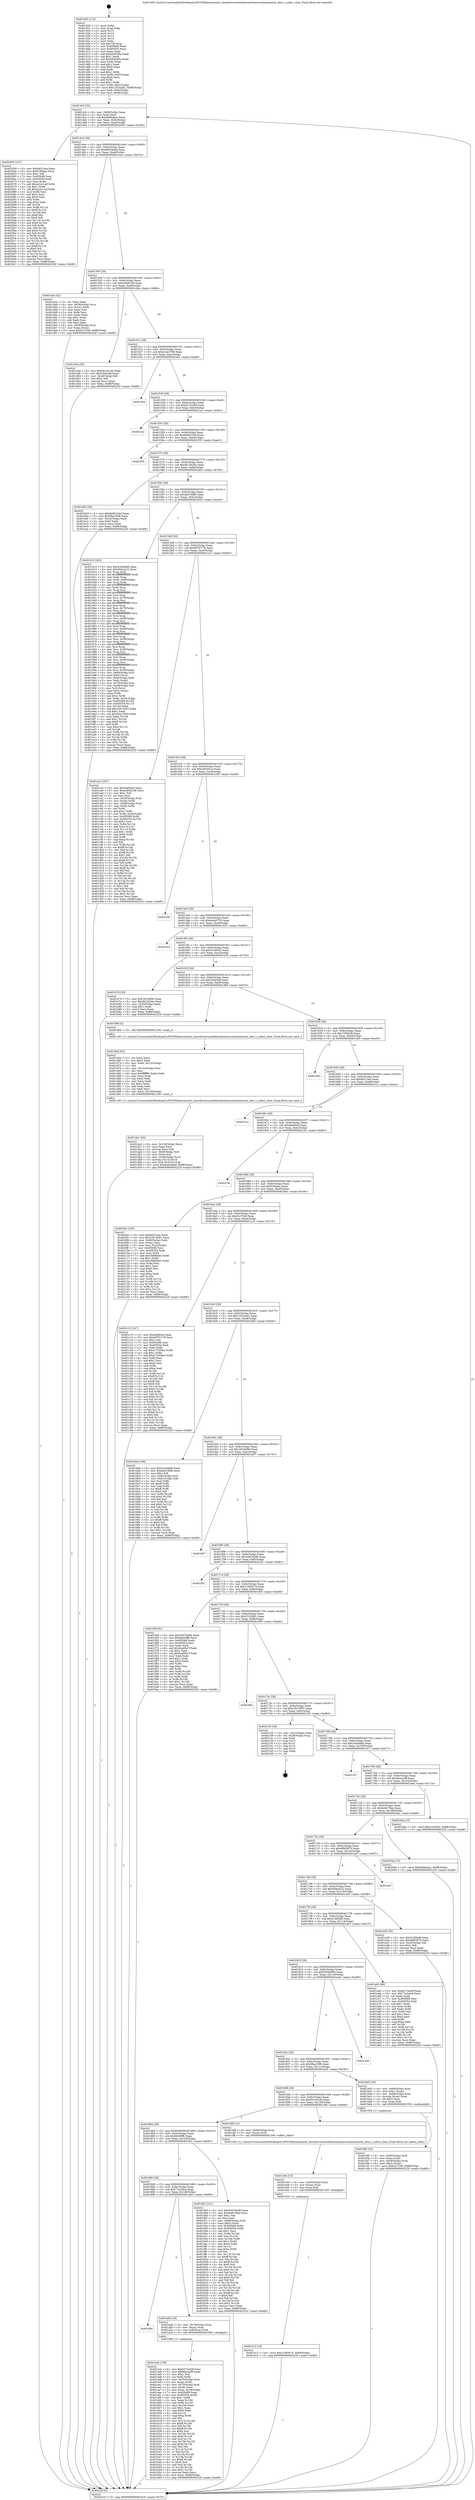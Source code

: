 digraph "0x401450" {
  label = "0x401450 (/mnt/c/Users/mathe/Desktop/tcc/POCII/binaries/extr_linuxdriversnetethernetstmicrostmmacnorm_desc.c_ndesc_clear_Final-ollvm.out::main(0))"
  labelloc = "t"
  node[shape=record]

  Entry [label="",width=0.3,height=0.3,shape=circle,fillcolor=black,style=filled]
  "0x4014c4" [label="{
     0x4014c4 [32]\l
     | [instrs]\l
     &nbsp;&nbsp;0x4014c4 \<+6\>: mov -0x88(%rbp),%eax\l
     &nbsp;&nbsp;0x4014ca \<+2\>: mov %eax,%ecx\l
     &nbsp;&nbsp;0x4014cc \<+6\>: sub $0x9a9bdaac,%ecx\l
     &nbsp;&nbsp;0x4014d2 \<+6\>: mov %eax,-0x9c(%rbp)\l
     &nbsp;&nbsp;0x4014d8 \<+6\>: mov %ecx,-0xa0(%rbp)\l
     &nbsp;&nbsp;0x4014de \<+6\>: je 0000000000402059 \<main+0xc09\>\l
  }"]
  "0x402059" [label="{
     0x402059 [147]\l
     | [instrs]\l
     &nbsp;&nbsp;0x402059 \<+5\>: mov $0x8d313ea,%eax\l
     &nbsp;&nbsp;0x40205e \<+5\>: mov $0xf199aba,%ecx\l
     &nbsp;&nbsp;0x402063 \<+2\>: mov $0x1,%dl\l
     &nbsp;&nbsp;0x402065 \<+7\>: mov 0x405068,%esi\l
     &nbsp;&nbsp;0x40206c \<+7\>: mov 0x405054,%edi\l
     &nbsp;&nbsp;0x402073 \<+3\>: mov %esi,%r8d\l
     &nbsp;&nbsp;0x402076 \<+7\>: add $0xa22c1cef,%r8d\l
     &nbsp;&nbsp;0x40207d \<+4\>: sub $0x1,%r8d\l
     &nbsp;&nbsp;0x402081 \<+7\>: sub $0xa22c1cef,%r8d\l
     &nbsp;&nbsp;0x402088 \<+4\>: imul %r8d,%esi\l
     &nbsp;&nbsp;0x40208c \<+3\>: and $0x1,%esi\l
     &nbsp;&nbsp;0x40208f \<+3\>: cmp $0x0,%esi\l
     &nbsp;&nbsp;0x402092 \<+4\>: sete %r9b\l
     &nbsp;&nbsp;0x402096 \<+3\>: cmp $0xa,%edi\l
     &nbsp;&nbsp;0x402099 \<+4\>: setl %r10b\l
     &nbsp;&nbsp;0x40209d \<+3\>: mov %r9b,%r11b\l
     &nbsp;&nbsp;0x4020a0 \<+4\>: xor $0xff,%r11b\l
     &nbsp;&nbsp;0x4020a4 \<+3\>: mov %r10b,%bl\l
     &nbsp;&nbsp;0x4020a7 \<+3\>: xor $0xff,%bl\l
     &nbsp;&nbsp;0x4020aa \<+3\>: xor $0x0,%dl\l
     &nbsp;&nbsp;0x4020ad \<+3\>: mov %r11b,%r14b\l
     &nbsp;&nbsp;0x4020b0 \<+4\>: and $0x0,%r14b\l
     &nbsp;&nbsp;0x4020b4 \<+3\>: and %dl,%r9b\l
     &nbsp;&nbsp;0x4020b7 \<+3\>: mov %bl,%r15b\l
     &nbsp;&nbsp;0x4020ba \<+4\>: and $0x0,%r15b\l
     &nbsp;&nbsp;0x4020be \<+3\>: and %dl,%r10b\l
     &nbsp;&nbsp;0x4020c1 \<+3\>: or %r9b,%r14b\l
     &nbsp;&nbsp;0x4020c4 \<+3\>: or %r10b,%r15b\l
     &nbsp;&nbsp;0x4020c7 \<+3\>: xor %r15b,%r14b\l
     &nbsp;&nbsp;0x4020ca \<+3\>: or %bl,%r11b\l
     &nbsp;&nbsp;0x4020cd \<+4\>: xor $0xff,%r11b\l
     &nbsp;&nbsp;0x4020d1 \<+3\>: or $0x0,%dl\l
     &nbsp;&nbsp;0x4020d4 \<+3\>: and %dl,%r11b\l
     &nbsp;&nbsp;0x4020d7 \<+3\>: or %r11b,%r14b\l
     &nbsp;&nbsp;0x4020da \<+4\>: test $0x1,%r14b\l
     &nbsp;&nbsp;0x4020de \<+3\>: cmovne %ecx,%eax\l
     &nbsp;&nbsp;0x4020e1 \<+6\>: mov %eax,-0x88(%rbp)\l
     &nbsp;&nbsp;0x4020e7 \<+5\>: jmp 000000000040222f \<main+0xddf\>\l
  }"]
  "0x4014e4" [label="{
     0x4014e4 [28]\l
     | [instrs]\l
     &nbsp;&nbsp;0x4014e4 \<+5\>: jmp 00000000004014e9 \<main+0x99\>\l
     &nbsp;&nbsp;0x4014e9 \<+6\>: mov -0x9c(%rbp),%eax\l
     &nbsp;&nbsp;0x4014ef \<+5\>: sub $0x9ed34abd,%eax\l
     &nbsp;&nbsp;0x4014f4 \<+6\>: mov %eax,-0xa4(%rbp)\l
     &nbsp;&nbsp;0x4014fa \<+6\>: je 0000000000401dce \<main+0x97e\>\l
  }"]
  Exit [label="",width=0.3,height=0.3,shape=circle,fillcolor=black,style=filled,peripheries=2]
  "0x401dce" [label="{
     0x401dce [42]\l
     | [instrs]\l
     &nbsp;&nbsp;0x401dce \<+2\>: xor %eax,%eax\l
     &nbsp;&nbsp;0x401dd0 \<+4\>: mov -0x58(%rbp),%rcx\l
     &nbsp;&nbsp;0x401dd4 \<+2\>: mov (%rcx),%edx\l
     &nbsp;&nbsp;0x401dd6 \<+2\>: mov %eax,%esi\l
     &nbsp;&nbsp;0x401dd8 \<+2\>: sub %edx,%esi\l
     &nbsp;&nbsp;0x401dda \<+2\>: mov %eax,%edx\l
     &nbsp;&nbsp;0x401ddc \<+3\>: sub $0x1,%edx\l
     &nbsp;&nbsp;0x401ddf \<+2\>: add %edx,%esi\l
     &nbsp;&nbsp;0x401de1 \<+2\>: sub %esi,%eax\l
     &nbsp;&nbsp;0x401de3 \<+4\>: mov -0x58(%rbp),%rcx\l
     &nbsp;&nbsp;0x401de7 \<+2\>: mov %eax,(%rcx)\l
     &nbsp;&nbsp;0x401de9 \<+10\>: movl $0xf1e7549,-0x88(%rbp)\l
     &nbsp;&nbsp;0x401df3 \<+5\>: jmp 000000000040222f \<main+0xddf\>\l
  }"]
  "0x401500" [label="{
     0x401500 [28]\l
     | [instrs]\l
     &nbsp;&nbsp;0x401500 \<+5\>: jmp 0000000000401505 \<main+0xb5\>\l
     &nbsp;&nbsp;0x401505 \<+6\>: mov -0x9c(%rbp),%eax\l
     &nbsp;&nbsp;0x40150b \<+5\>: sub $0xa3b00238,%eax\l
     &nbsp;&nbsp;0x401510 \<+6\>: mov %eax,-0xa8(%rbp)\l
     &nbsp;&nbsp;0x401516 \<+6\>: je 0000000000401d4a \<main+0x8fa\>\l
  }"]
  "0x401e13" [label="{
     0x401e13 [15]\l
     | [instrs]\l
     &nbsp;&nbsp;0x401e13 \<+10\>: movl $0x21083e74,-0x88(%rbp)\l
     &nbsp;&nbsp;0x401e1d \<+5\>: jmp 000000000040222f \<main+0xddf\>\l
  }"]
  "0x401d4a" [label="{
     0x401d4a [30]\l
     | [instrs]\l
     &nbsp;&nbsp;0x401d4a \<+5\>: mov $0x5b1c01a0,%eax\l
     &nbsp;&nbsp;0x401d4f \<+5\>: mov $0x52bb3a8,%ecx\l
     &nbsp;&nbsp;0x401d54 \<+3\>: mov -0x2d(%rbp),%dl\l
     &nbsp;&nbsp;0x401d57 \<+3\>: test $0x1,%dl\l
     &nbsp;&nbsp;0x401d5a \<+3\>: cmovne %ecx,%eax\l
     &nbsp;&nbsp;0x401d5d \<+6\>: mov %eax,-0x88(%rbp)\l
     &nbsp;&nbsp;0x401d63 \<+5\>: jmp 000000000040222f \<main+0xddf\>\l
  }"]
  "0x40151c" [label="{
     0x40151c [28]\l
     | [instrs]\l
     &nbsp;&nbsp;0x40151c \<+5\>: jmp 0000000000401521 \<main+0xd1\>\l
     &nbsp;&nbsp;0x401521 \<+6\>: mov -0x9c(%rbp),%eax\l
     &nbsp;&nbsp;0x401527 \<+5\>: sub $0xb1dc3769,%eax\l
     &nbsp;&nbsp;0x40152c \<+6\>: mov %eax,-0xac(%rbp)\l
     &nbsp;&nbsp;0x401532 \<+6\>: je 0000000000401f44 \<main+0xaf4\>\l
  }"]
  "0x401e04" [label="{
     0x401e04 [15]\l
     | [instrs]\l
     &nbsp;&nbsp;0x401e04 \<+4\>: mov -0x60(%rbp),%rax\l
     &nbsp;&nbsp;0x401e08 \<+3\>: mov (%rax),%rax\l
     &nbsp;&nbsp;0x401e0b \<+3\>: mov %rax,%rdi\l
     &nbsp;&nbsp;0x401e0e \<+5\>: call 0000000000401030 \<free@plt\>\l
     | [calls]\l
     &nbsp;&nbsp;0x401030 \{1\} (unknown)\l
  }"]
  "0x401f44" [label="{
     0x401f44\l
  }", style=dashed]
  "0x401538" [label="{
     0x401538 [28]\l
     | [instrs]\l
     &nbsp;&nbsp;0x401538 \<+5\>: jmp 000000000040153d \<main+0xed\>\l
     &nbsp;&nbsp;0x40153d \<+6\>: mov -0x9c(%rbp),%eax\l
     &nbsp;&nbsp;0x401543 \<+5\>: sub $0xb272a50f,%eax\l
     &nbsp;&nbsp;0x401548 \<+6\>: mov %eax,-0xb0(%rbp)\l
     &nbsp;&nbsp;0x40154e \<+6\>: je 00000000004021ac \<main+0xd5c\>\l
  }"]
  "0x401da1" [label="{
     0x401da1 [45]\l
     | [instrs]\l
     &nbsp;&nbsp;0x401da1 \<+6\>: mov -0x130(%rbp),%ecx\l
     &nbsp;&nbsp;0x401da7 \<+3\>: imul %eax,%ecx\l
     &nbsp;&nbsp;0x401daa \<+3\>: movslq %ecx,%r8\l
     &nbsp;&nbsp;0x401dad \<+4\>: mov -0x60(%rbp),%r9\l
     &nbsp;&nbsp;0x401db1 \<+3\>: mov (%r9),%r9\l
     &nbsp;&nbsp;0x401db4 \<+4\>: mov -0x58(%rbp),%r10\l
     &nbsp;&nbsp;0x401db8 \<+3\>: movslq (%r10),%r10\l
     &nbsp;&nbsp;0x401dbb \<+4\>: mov %r8,(%r9,%r10,8)\l
     &nbsp;&nbsp;0x401dbf \<+10\>: movl $0x9ed34abd,-0x88(%rbp)\l
     &nbsp;&nbsp;0x401dc9 \<+5\>: jmp 000000000040222f \<main+0xddf\>\l
  }"]
  "0x4021ac" [label="{
     0x4021ac\l
  }", style=dashed]
  "0x401554" [label="{
     0x401554 [28]\l
     | [instrs]\l
     &nbsp;&nbsp;0x401554 \<+5\>: jmp 0000000000401559 \<main+0x109\>\l
     &nbsp;&nbsp;0x401559 \<+6\>: mov -0x9c(%rbp),%eax\l
     &nbsp;&nbsp;0x40155f \<+5\>: sub $0xbb8b234d,%eax\l
     &nbsp;&nbsp;0x401564 \<+6\>: mov %eax,-0xb4(%rbp)\l
     &nbsp;&nbsp;0x40156a \<+6\>: je 0000000000401f35 \<main+0xae5\>\l
  }"]
  "0x401d6d" [label="{
     0x401d6d [52]\l
     | [instrs]\l
     &nbsp;&nbsp;0x401d6d \<+2\>: xor %ecx,%ecx\l
     &nbsp;&nbsp;0x401d6f \<+5\>: mov $0x2,%edx\l
     &nbsp;&nbsp;0x401d74 \<+6\>: mov %edx,-0x12c(%rbp)\l
     &nbsp;&nbsp;0x401d7a \<+1\>: cltd\l
     &nbsp;&nbsp;0x401d7b \<+6\>: mov -0x12c(%rbp),%esi\l
     &nbsp;&nbsp;0x401d81 \<+2\>: idiv %esi\l
     &nbsp;&nbsp;0x401d83 \<+6\>: imul $0xfffffffe,%edx,%edx\l
     &nbsp;&nbsp;0x401d89 \<+2\>: mov %ecx,%edi\l
     &nbsp;&nbsp;0x401d8b \<+2\>: sub %edx,%edi\l
     &nbsp;&nbsp;0x401d8d \<+2\>: mov %ecx,%edx\l
     &nbsp;&nbsp;0x401d8f \<+3\>: sub $0x1,%edx\l
     &nbsp;&nbsp;0x401d92 \<+2\>: add %edx,%edi\l
     &nbsp;&nbsp;0x401d94 \<+2\>: sub %edi,%ecx\l
     &nbsp;&nbsp;0x401d96 \<+6\>: mov %ecx,-0x130(%rbp)\l
     &nbsp;&nbsp;0x401d9c \<+5\>: call 0000000000401160 \<next_i\>\l
     | [calls]\l
     &nbsp;&nbsp;0x401160 \{1\} (/mnt/c/Users/mathe/Desktop/tcc/POCII/binaries/extr_linuxdriversnetethernetstmicrostmmacnorm_desc.c_ndesc_clear_Final-ollvm.out::next_i)\l
  }"]
  "0x401f35" [label="{
     0x401f35\l
  }", style=dashed]
  "0x401570" [label="{
     0x401570 [28]\l
     | [instrs]\l
     &nbsp;&nbsp;0x401570 \<+5\>: jmp 0000000000401575 \<main+0x125\>\l
     &nbsp;&nbsp;0x401575 \<+6\>: mov -0x9c(%rbp),%eax\l
     &nbsp;&nbsp;0x40157b \<+5\>: sub $0xdb15b26c,%eax\l
     &nbsp;&nbsp;0x401580 \<+6\>: mov %eax,-0xb8(%rbp)\l
     &nbsp;&nbsp;0x401586 \<+6\>: je 0000000000401bb5 \<main+0x765\>\l
  }"]
  "0x401bf0" [label="{
     0x401bf0 [32]\l
     | [instrs]\l
     &nbsp;&nbsp;0x401bf0 \<+4\>: mov -0x60(%rbp),%rdi\l
     &nbsp;&nbsp;0x401bf4 \<+3\>: mov %rax,(%rdi)\l
     &nbsp;&nbsp;0x401bf7 \<+4\>: mov -0x58(%rbp),%rax\l
     &nbsp;&nbsp;0x401bfb \<+6\>: movl $0x0,(%rax)\l
     &nbsp;&nbsp;0x401c01 \<+10\>: movl $0xf1e7549,-0x88(%rbp)\l
     &nbsp;&nbsp;0x401c0b \<+5\>: jmp 000000000040222f \<main+0xddf\>\l
  }"]
  "0x401bb5" [label="{
     0x401bb5 [30]\l
     | [instrs]\l
     &nbsp;&nbsp;0x401bb5 \<+5\>: mov $0xbb8b234d,%eax\l
     &nbsp;&nbsp;0x401bba \<+5\>: mov $0x58ac35f6,%ecx\l
     &nbsp;&nbsp;0x401bbf \<+3\>: mov -0x34(%rbp),%edx\l
     &nbsp;&nbsp;0x401bc2 \<+3\>: cmp $0x0,%edx\l
     &nbsp;&nbsp;0x401bc5 \<+3\>: cmove %ecx,%eax\l
     &nbsp;&nbsp;0x401bc8 \<+6\>: mov %eax,-0x88(%rbp)\l
     &nbsp;&nbsp;0x401bce \<+5\>: jmp 000000000040222f \<main+0xddf\>\l
  }"]
  "0x40158c" [label="{
     0x40158c [28]\l
     | [instrs]\l
     &nbsp;&nbsp;0x40158c \<+5\>: jmp 0000000000401591 \<main+0x141\>\l
     &nbsp;&nbsp;0x401591 \<+6\>: mov -0x9c(%rbp),%eax\l
     &nbsp;&nbsp;0x401597 \<+5\>: sub $0xde019fd6,%eax\l
     &nbsp;&nbsp;0x40159c \<+6\>: mov %eax,-0xbc(%rbp)\l
     &nbsp;&nbsp;0x4015a2 \<+6\>: je 0000000000401910 \<main+0x4c0\>\l
  }"]
  "0x401acb" [label="{
     0x401acb [159]\l
     | [instrs]\l
     &nbsp;&nbsp;0x401acb \<+5\>: mov $0xb272a50f,%ecx\l
     &nbsp;&nbsp;0x401ad0 \<+5\>: mov $0x4baca3ff,%edx\l
     &nbsp;&nbsp;0x401ad5 \<+3\>: mov $0x1,%sil\l
     &nbsp;&nbsp;0x401ad8 \<+3\>: xor %r8d,%r8d\l
     &nbsp;&nbsp;0x401adb \<+4\>: mov -0x70(%rbp),%rdi\l
     &nbsp;&nbsp;0x401adf \<+2\>: mov %eax,(%rdi)\l
     &nbsp;&nbsp;0x401ae1 \<+4\>: mov -0x70(%rbp),%rdi\l
     &nbsp;&nbsp;0x401ae5 \<+2\>: mov (%rdi),%eax\l
     &nbsp;&nbsp;0x401ae7 \<+3\>: mov %eax,-0x34(%rbp)\l
     &nbsp;&nbsp;0x401aea \<+7\>: mov 0x405068,%eax\l
     &nbsp;&nbsp;0x401af1 \<+8\>: mov 0x405054,%r9d\l
     &nbsp;&nbsp;0x401af9 \<+4\>: sub $0x1,%r8d\l
     &nbsp;&nbsp;0x401afd \<+3\>: mov %eax,%r10d\l
     &nbsp;&nbsp;0x401b00 \<+3\>: add %r8d,%r10d\l
     &nbsp;&nbsp;0x401b03 \<+4\>: imul %r10d,%eax\l
     &nbsp;&nbsp;0x401b07 \<+3\>: and $0x1,%eax\l
     &nbsp;&nbsp;0x401b0a \<+3\>: cmp $0x0,%eax\l
     &nbsp;&nbsp;0x401b0d \<+4\>: sete %r11b\l
     &nbsp;&nbsp;0x401b11 \<+4\>: cmp $0xa,%r9d\l
     &nbsp;&nbsp;0x401b15 \<+3\>: setl %bl\l
     &nbsp;&nbsp;0x401b18 \<+3\>: mov %r11b,%r14b\l
     &nbsp;&nbsp;0x401b1b \<+4\>: xor $0xff,%r14b\l
     &nbsp;&nbsp;0x401b1f \<+3\>: mov %bl,%r15b\l
     &nbsp;&nbsp;0x401b22 \<+4\>: xor $0xff,%r15b\l
     &nbsp;&nbsp;0x401b26 \<+4\>: xor $0x0,%sil\l
     &nbsp;&nbsp;0x401b2a \<+3\>: mov %r14b,%r12b\l
     &nbsp;&nbsp;0x401b2d \<+4\>: and $0x0,%r12b\l
     &nbsp;&nbsp;0x401b31 \<+3\>: and %sil,%r11b\l
     &nbsp;&nbsp;0x401b34 \<+3\>: mov %r15b,%r13b\l
     &nbsp;&nbsp;0x401b37 \<+4\>: and $0x0,%r13b\l
     &nbsp;&nbsp;0x401b3b \<+3\>: and %sil,%bl\l
     &nbsp;&nbsp;0x401b3e \<+3\>: or %r11b,%r12b\l
     &nbsp;&nbsp;0x401b41 \<+3\>: or %bl,%r13b\l
     &nbsp;&nbsp;0x401b44 \<+3\>: xor %r13b,%r12b\l
     &nbsp;&nbsp;0x401b47 \<+3\>: or %r15b,%r14b\l
     &nbsp;&nbsp;0x401b4a \<+4\>: xor $0xff,%r14b\l
     &nbsp;&nbsp;0x401b4e \<+4\>: or $0x0,%sil\l
     &nbsp;&nbsp;0x401b52 \<+3\>: and %sil,%r14b\l
     &nbsp;&nbsp;0x401b55 \<+3\>: or %r14b,%r12b\l
     &nbsp;&nbsp;0x401b58 \<+4\>: test $0x1,%r12b\l
     &nbsp;&nbsp;0x401b5c \<+3\>: cmovne %edx,%ecx\l
     &nbsp;&nbsp;0x401b5f \<+6\>: mov %ecx,-0x88(%rbp)\l
     &nbsp;&nbsp;0x401b65 \<+5\>: jmp 000000000040222f \<main+0xddf\>\l
  }"]
  "0x401910" [label="{
     0x401910 [281]\l
     | [instrs]\l
     &nbsp;&nbsp;0x401910 \<+5\>: mov $0x2ce5e8a8,%eax\l
     &nbsp;&nbsp;0x401915 \<+5\>: mov $0x50dc4c22,%ecx\l
     &nbsp;&nbsp;0x40191a \<+3\>: mov %rsp,%rdx\l
     &nbsp;&nbsp;0x40191d \<+4\>: add $0xfffffffffffffff0,%rdx\l
     &nbsp;&nbsp;0x401921 \<+3\>: mov %rdx,%rsp\l
     &nbsp;&nbsp;0x401924 \<+4\>: mov %rdx,-0x80(%rbp)\l
     &nbsp;&nbsp;0x401928 \<+3\>: mov %rsp,%rdx\l
     &nbsp;&nbsp;0x40192b \<+4\>: add $0xfffffffffffffff0,%rdx\l
     &nbsp;&nbsp;0x40192f \<+3\>: mov %rdx,%rsp\l
     &nbsp;&nbsp;0x401932 \<+3\>: mov %rsp,%rsi\l
     &nbsp;&nbsp;0x401935 \<+4\>: add $0xfffffffffffffff0,%rsi\l
     &nbsp;&nbsp;0x401939 \<+3\>: mov %rsi,%rsp\l
     &nbsp;&nbsp;0x40193c \<+4\>: mov %rsi,-0x78(%rbp)\l
     &nbsp;&nbsp;0x401940 \<+3\>: mov %rsp,%rsi\l
     &nbsp;&nbsp;0x401943 \<+4\>: add $0xfffffffffffffff0,%rsi\l
     &nbsp;&nbsp;0x401947 \<+3\>: mov %rsi,%rsp\l
     &nbsp;&nbsp;0x40194a \<+4\>: mov %rsi,-0x70(%rbp)\l
     &nbsp;&nbsp;0x40194e \<+3\>: mov %rsp,%rsi\l
     &nbsp;&nbsp;0x401951 \<+4\>: add $0xfffffffffffffff0,%rsi\l
     &nbsp;&nbsp;0x401955 \<+3\>: mov %rsi,%rsp\l
     &nbsp;&nbsp;0x401958 \<+4\>: mov %rsi,-0x68(%rbp)\l
     &nbsp;&nbsp;0x40195c \<+3\>: mov %rsp,%rsi\l
     &nbsp;&nbsp;0x40195f \<+4\>: add $0xfffffffffffffff0,%rsi\l
     &nbsp;&nbsp;0x401963 \<+3\>: mov %rsi,%rsp\l
     &nbsp;&nbsp;0x401966 \<+4\>: mov %rsi,-0x60(%rbp)\l
     &nbsp;&nbsp;0x40196a \<+3\>: mov %rsp,%rsi\l
     &nbsp;&nbsp;0x40196d \<+4\>: add $0xfffffffffffffff0,%rsi\l
     &nbsp;&nbsp;0x401971 \<+3\>: mov %rsi,%rsp\l
     &nbsp;&nbsp;0x401974 \<+4\>: mov %rsi,-0x58(%rbp)\l
     &nbsp;&nbsp;0x401978 \<+3\>: mov %rsp,%rsi\l
     &nbsp;&nbsp;0x40197b \<+4\>: add $0xfffffffffffffff0,%rsi\l
     &nbsp;&nbsp;0x40197f \<+3\>: mov %rsi,%rsp\l
     &nbsp;&nbsp;0x401982 \<+4\>: mov %rsi,-0x50(%rbp)\l
     &nbsp;&nbsp;0x401986 \<+3\>: mov %rsp,%rsi\l
     &nbsp;&nbsp;0x401989 \<+4\>: add $0xfffffffffffffff0,%rsi\l
     &nbsp;&nbsp;0x40198d \<+3\>: mov %rsi,%rsp\l
     &nbsp;&nbsp;0x401990 \<+4\>: mov %rsi,-0x48(%rbp)\l
     &nbsp;&nbsp;0x401994 \<+3\>: mov %rsp,%rsi\l
     &nbsp;&nbsp;0x401997 \<+4\>: add $0xfffffffffffffff0,%rsi\l
     &nbsp;&nbsp;0x40199b \<+3\>: mov %rsi,%rsp\l
     &nbsp;&nbsp;0x40199e \<+4\>: mov %rsi,-0x40(%rbp)\l
     &nbsp;&nbsp;0x4019a2 \<+4\>: mov -0x80(%rbp),%rsi\l
     &nbsp;&nbsp;0x4019a6 \<+6\>: movl $0x0,(%rsi)\l
     &nbsp;&nbsp;0x4019ac \<+6\>: mov -0x8c(%rbp),%edi\l
     &nbsp;&nbsp;0x4019b2 \<+2\>: mov %edi,(%rdx)\l
     &nbsp;&nbsp;0x4019b4 \<+4\>: mov -0x78(%rbp),%rsi\l
     &nbsp;&nbsp;0x4019b8 \<+7\>: mov -0x98(%rbp),%r8\l
     &nbsp;&nbsp;0x4019bf \<+3\>: mov %r8,(%rsi)\l
     &nbsp;&nbsp;0x4019c2 \<+3\>: cmpl $0x2,(%rdx)\l
     &nbsp;&nbsp;0x4019c5 \<+4\>: setne %r9b\l
     &nbsp;&nbsp;0x4019c9 \<+4\>: and $0x1,%r9b\l
     &nbsp;&nbsp;0x4019cd \<+4\>: mov %r9b,-0x35(%rbp)\l
     &nbsp;&nbsp;0x4019d1 \<+8\>: mov 0x405068,%r10d\l
     &nbsp;&nbsp;0x4019d9 \<+8\>: mov 0x405054,%r11d\l
     &nbsp;&nbsp;0x4019e1 \<+3\>: mov %r10d,%ebx\l
     &nbsp;&nbsp;0x4019e4 \<+6\>: add $0x20a15493,%ebx\l
     &nbsp;&nbsp;0x4019ea \<+3\>: sub $0x1,%ebx\l
     &nbsp;&nbsp;0x4019ed \<+6\>: sub $0x20a15493,%ebx\l
     &nbsp;&nbsp;0x4019f3 \<+4\>: imul %ebx,%r10d\l
     &nbsp;&nbsp;0x4019f7 \<+4\>: and $0x1,%r10d\l
     &nbsp;&nbsp;0x4019fb \<+4\>: cmp $0x0,%r10d\l
     &nbsp;&nbsp;0x4019ff \<+4\>: sete %r9b\l
     &nbsp;&nbsp;0x401a03 \<+4\>: cmp $0xa,%r11d\l
     &nbsp;&nbsp;0x401a07 \<+4\>: setl %r14b\l
     &nbsp;&nbsp;0x401a0b \<+3\>: mov %r9b,%r15b\l
     &nbsp;&nbsp;0x401a0e \<+3\>: and %r14b,%r15b\l
     &nbsp;&nbsp;0x401a11 \<+3\>: xor %r14b,%r9b\l
     &nbsp;&nbsp;0x401a14 \<+3\>: or %r9b,%r15b\l
     &nbsp;&nbsp;0x401a17 \<+4\>: test $0x1,%r15b\l
     &nbsp;&nbsp;0x401a1b \<+3\>: cmovne %ecx,%eax\l
     &nbsp;&nbsp;0x401a1e \<+6\>: mov %eax,-0x88(%rbp)\l
     &nbsp;&nbsp;0x401a24 \<+5\>: jmp 000000000040222f \<main+0xddf\>\l
  }"]
  "0x4015a8" [label="{
     0x4015a8 [28]\l
     | [instrs]\l
     &nbsp;&nbsp;0x4015a8 \<+5\>: jmp 00000000004015ad \<main+0x15d\>\l
     &nbsp;&nbsp;0x4015ad \<+6\>: mov -0x9c(%rbp),%eax\l
     &nbsp;&nbsp;0x4015b3 \<+5\>: sub $0xdf797c78,%eax\l
     &nbsp;&nbsp;0x4015b8 \<+6\>: mov %eax,-0xc0(%rbp)\l
     &nbsp;&nbsp;0x4015be \<+6\>: je 0000000000401ca3 \<main+0x853\>\l
  }"]
  "0x40189c" [label="{
     0x40189c\l
  }", style=dashed]
  "0x401ca3" [label="{
     0x401ca3 [167]\l
     | [instrs]\l
     &nbsp;&nbsp;0x401ca3 \<+5\>: mov $0xebe80cd,%eax\l
     &nbsp;&nbsp;0x401ca8 \<+5\>: mov $0xa3b00238,%ecx\l
     &nbsp;&nbsp;0x401cad \<+2\>: mov $0x1,%dl\l
     &nbsp;&nbsp;0x401caf \<+2\>: xor %esi,%esi\l
     &nbsp;&nbsp;0x401cb1 \<+4\>: mov -0x58(%rbp),%rdi\l
     &nbsp;&nbsp;0x401cb5 \<+3\>: mov (%rdi),%r8d\l
     &nbsp;&nbsp;0x401cb8 \<+4\>: mov -0x68(%rbp),%rdi\l
     &nbsp;&nbsp;0x401cbc \<+3\>: cmp (%rdi),%r8d\l
     &nbsp;&nbsp;0x401cbf \<+4\>: setl %r9b\l
     &nbsp;&nbsp;0x401cc3 \<+4\>: and $0x1,%r9b\l
     &nbsp;&nbsp;0x401cc7 \<+4\>: mov %r9b,-0x2d(%rbp)\l
     &nbsp;&nbsp;0x401ccb \<+8\>: mov 0x405068,%r8d\l
     &nbsp;&nbsp;0x401cd3 \<+8\>: mov 0x405054,%r10d\l
     &nbsp;&nbsp;0x401cdb \<+3\>: sub $0x1,%esi\l
     &nbsp;&nbsp;0x401cde \<+3\>: mov %r8d,%r11d\l
     &nbsp;&nbsp;0x401ce1 \<+3\>: add %esi,%r11d\l
     &nbsp;&nbsp;0x401ce4 \<+4\>: imul %r11d,%r8d\l
     &nbsp;&nbsp;0x401ce8 \<+4\>: and $0x1,%r8d\l
     &nbsp;&nbsp;0x401cec \<+4\>: cmp $0x0,%r8d\l
     &nbsp;&nbsp;0x401cf0 \<+4\>: sete %r9b\l
     &nbsp;&nbsp;0x401cf4 \<+4\>: cmp $0xa,%r10d\l
     &nbsp;&nbsp;0x401cf8 \<+3\>: setl %bl\l
     &nbsp;&nbsp;0x401cfb \<+3\>: mov %r9b,%r14b\l
     &nbsp;&nbsp;0x401cfe \<+4\>: xor $0xff,%r14b\l
     &nbsp;&nbsp;0x401d02 \<+3\>: mov %bl,%r15b\l
     &nbsp;&nbsp;0x401d05 \<+4\>: xor $0xff,%r15b\l
     &nbsp;&nbsp;0x401d09 \<+3\>: xor $0x1,%dl\l
     &nbsp;&nbsp;0x401d0c \<+3\>: mov %r14b,%r12b\l
     &nbsp;&nbsp;0x401d0f \<+4\>: and $0xff,%r12b\l
     &nbsp;&nbsp;0x401d13 \<+3\>: and %dl,%r9b\l
     &nbsp;&nbsp;0x401d16 \<+3\>: mov %r15b,%r13b\l
     &nbsp;&nbsp;0x401d19 \<+4\>: and $0xff,%r13b\l
     &nbsp;&nbsp;0x401d1d \<+2\>: and %dl,%bl\l
     &nbsp;&nbsp;0x401d1f \<+3\>: or %r9b,%r12b\l
     &nbsp;&nbsp;0x401d22 \<+3\>: or %bl,%r13b\l
     &nbsp;&nbsp;0x401d25 \<+3\>: xor %r13b,%r12b\l
     &nbsp;&nbsp;0x401d28 \<+3\>: or %r15b,%r14b\l
     &nbsp;&nbsp;0x401d2b \<+4\>: xor $0xff,%r14b\l
     &nbsp;&nbsp;0x401d2f \<+3\>: or $0x1,%dl\l
     &nbsp;&nbsp;0x401d32 \<+3\>: and %dl,%r14b\l
     &nbsp;&nbsp;0x401d35 \<+3\>: or %r14b,%r12b\l
     &nbsp;&nbsp;0x401d38 \<+4\>: test $0x1,%r12b\l
     &nbsp;&nbsp;0x401d3c \<+3\>: cmovne %ecx,%eax\l
     &nbsp;&nbsp;0x401d3f \<+6\>: mov %eax,-0x88(%rbp)\l
     &nbsp;&nbsp;0x401d45 \<+5\>: jmp 000000000040222f \<main+0xddf\>\l
  }"]
  "0x4015c4" [label="{
     0x4015c4 [28]\l
     | [instrs]\l
     &nbsp;&nbsp;0x4015c4 \<+5\>: jmp 00000000004015c9 \<main+0x179\>\l
     &nbsp;&nbsp;0x4015c9 \<+6\>: mov -0x9c(%rbp),%eax\l
     &nbsp;&nbsp;0x4015cf \<+5\>: sub $0xe4b50cce,%eax\l
     &nbsp;&nbsp;0x4015d4 \<+6\>: mov %eax,-0xc4(%rbp)\l
     &nbsp;&nbsp;0x4015da \<+6\>: je 0000000000401e5f \<main+0xa0f\>\l
  }"]
  "0x401abb" [label="{
     0x401abb [16]\l
     | [instrs]\l
     &nbsp;&nbsp;0x401abb \<+4\>: mov -0x78(%rbp),%rax\l
     &nbsp;&nbsp;0x401abf \<+3\>: mov (%rax),%rax\l
     &nbsp;&nbsp;0x401ac2 \<+4\>: mov 0x8(%rax),%rdi\l
     &nbsp;&nbsp;0x401ac6 \<+5\>: call 0000000000401060 \<atoi@plt\>\l
     | [calls]\l
     &nbsp;&nbsp;0x401060 \{1\} (unknown)\l
  }"]
  "0x401e5f" [label="{
     0x401e5f\l
  }", style=dashed]
  "0x4015e0" [label="{
     0x4015e0 [28]\l
     | [instrs]\l
     &nbsp;&nbsp;0x4015e0 \<+5\>: jmp 00000000004015e5 \<main+0x195\>\l
     &nbsp;&nbsp;0x4015e5 \<+6\>: mov -0x9c(%rbp),%eax\l
     &nbsp;&nbsp;0x4015eb \<+5\>: sub $0xe4e45733,%eax\l
     &nbsp;&nbsp;0x4015f0 \<+6\>: mov %eax,-0xc8(%rbp)\l
     &nbsp;&nbsp;0x4015f6 \<+6\>: je 0000000000401e22 \<main+0x9d2\>\l
  }"]
  "0x401880" [label="{
     0x401880 [28]\l
     | [instrs]\l
     &nbsp;&nbsp;0x401880 \<+5\>: jmp 0000000000401885 \<main+0x435\>\l
     &nbsp;&nbsp;0x401885 \<+6\>: mov -0x9c(%rbp),%eax\l
     &nbsp;&nbsp;0x40188b \<+5\>: sub $0x77a2efcd,%eax\l
     &nbsp;&nbsp;0x401890 \<+6\>: mov %eax,-0x128(%rbp)\l
     &nbsp;&nbsp;0x401896 \<+6\>: je 0000000000401abb \<main+0x66b\>\l
  }"]
  "0x401e22" [label="{
     0x401e22\l
  }", style=dashed]
  "0x4015fc" [label="{
     0x4015fc [28]\l
     | [instrs]\l
     &nbsp;&nbsp;0x4015fc \<+5\>: jmp 0000000000401601 \<main+0x1b1\>\l
     &nbsp;&nbsp;0x401601 \<+6\>: mov -0x9c(%rbp),%eax\l
     &nbsp;&nbsp;0x401607 \<+5\>: sub $0x4194562,%eax\l
     &nbsp;&nbsp;0x40160c \<+6\>: mov %eax,-0xcc(%rbp)\l
     &nbsp;&nbsp;0x401612 \<+6\>: je 0000000000401b79 \<main+0x729\>\l
  }"]
  "0x401fb3" [label="{
     0x401fb3 [151]\l
     | [instrs]\l
     &nbsp;&nbsp;0x401fb3 \<+5\>: mov $0x20d7b0d8,%eax\l
     &nbsp;&nbsp;0x401fb8 \<+5\>: mov $0x4e9c78ee,%ecx\l
     &nbsp;&nbsp;0x401fbd \<+2\>: mov $0x1,%dl\l
     &nbsp;&nbsp;0x401fbf \<+2\>: xor %esi,%esi\l
     &nbsp;&nbsp;0x401fc1 \<+4\>: mov -0x80(%rbp),%rdi\l
     &nbsp;&nbsp;0x401fc5 \<+6\>: movl $0x0,(%rdi)\l
     &nbsp;&nbsp;0x401fcb \<+8\>: mov 0x405068,%r8d\l
     &nbsp;&nbsp;0x401fd3 \<+8\>: mov 0x405054,%r9d\l
     &nbsp;&nbsp;0x401fdb \<+3\>: sub $0x1,%esi\l
     &nbsp;&nbsp;0x401fde \<+3\>: mov %r8d,%r10d\l
     &nbsp;&nbsp;0x401fe1 \<+3\>: add %esi,%r10d\l
     &nbsp;&nbsp;0x401fe4 \<+4\>: imul %r10d,%r8d\l
     &nbsp;&nbsp;0x401fe8 \<+4\>: and $0x1,%r8d\l
     &nbsp;&nbsp;0x401fec \<+4\>: cmp $0x0,%r8d\l
     &nbsp;&nbsp;0x401ff0 \<+4\>: sete %r11b\l
     &nbsp;&nbsp;0x401ff4 \<+4\>: cmp $0xa,%r9d\l
     &nbsp;&nbsp;0x401ff8 \<+3\>: setl %bl\l
     &nbsp;&nbsp;0x401ffb \<+3\>: mov %r11b,%r14b\l
     &nbsp;&nbsp;0x401ffe \<+4\>: xor $0xff,%r14b\l
     &nbsp;&nbsp;0x402002 \<+3\>: mov %bl,%r15b\l
     &nbsp;&nbsp;0x402005 \<+4\>: xor $0xff,%r15b\l
     &nbsp;&nbsp;0x402009 \<+3\>: xor $0x0,%dl\l
     &nbsp;&nbsp;0x40200c \<+3\>: mov %r14b,%r12b\l
     &nbsp;&nbsp;0x40200f \<+4\>: and $0x0,%r12b\l
     &nbsp;&nbsp;0x402013 \<+3\>: and %dl,%r11b\l
     &nbsp;&nbsp;0x402016 \<+3\>: mov %r15b,%r13b\l
     &nbsp;&nbsp;0x402019 \<+4\>: and $0x0,%r13b\l
     &nbsp;&nbsp;0x40201d \<+2\>: and %dl,%bl\l
     &nbsp;&nbsp;0x40201f \<+3\>: or %r11b,%r12b\l
     &nbsp;&nbsp;0x402022 \<+3\>: or %bl,%r13b\l
     &nbsp;&nbsp;0x402025 \<+3\>: xor %r13b,%r12b\l
     &nbsp;&nbsp;0x402028 \<+3\>: or %r15b,%r14b\l
     &nbsp;&nbsp;0x40202b \<+4\>: xor $0xff,%r14b\l
     &nbsp;&nbsp;0x40202f \<+3\>: or $0x0,%dl\l
     &nbsp;&nbsp;0x402032 \<+3\>: and %dl,%r14b\l
     &nbsp;&nbsp;0x402035 \<+3\>: or %r14b,%r12b\l
     &nbsp;&nbsp;0x402038 \<+4\>: test $0x1,%r12b\l
     &nbsp;&nbsp;0x40203c \<+3\>: cmovne %ecx,%eax\l
     &nbsp;&nbsp;0x40203f \<+6\>: mov %eax,-0x88(%rbp)\l
     &nbsp;&nbsp;0x402045 \<+5\>: jmp 000000000040222f \<main+0xddf\>\l
  }"]
  "0x401b79" [label="{
     0x401b79 [30]\l
     | [instrs]\l
     &nbsp;&nbsp;0x401b79 \<+5\>: mov $0x1623ef06,%eax\l
     &nbsp;&nbsp;0x401b7e \<+5\>: mov $0xdb15b26c,%ecx\l
     &nbsp;&nbsp;0x401b83 \<+3\>: mov -0x34(%rbp),%edx\l
     &nbsp;&nbsp;0x401b86 \<+3\>: cmp $0x1,%edx\l
     &nbsp;&nbsp;0x401b89 \<+3\>: cmovl %ecx,%eax\l
     &nbsp;&nbsp;0x401b8c \<+6\>: mov %eax,-0x88(%rbp)\l
     &nbsp;&nbsp;0x401b92 \<+5\>: jmp 000000000040222f \<main+0xddf\>\l
  }"]
  "0x401618" [label="{
     0x401618 [28]\l
     | [instrs]\l
     &nbsp;&nbsp;0x401618 \<+5\>: jmp 000000000040161d \<main+0x1cd\>\l
     &nbsp;&nbsp;0x40161d \<+6\>: mov -0x9c(%rbp),%eax\l
     &nbsp;&nbsp;0x401623 \<+5\>: sub $0x52bb3a8,%eax\l
     &nbsp;&nbsp;0x401628 \<+6\>: mov %eax,-0xd0(%rbp)\l
     &nbsp;&nbsp;0x40162e \<+6\>: je 0000000000401d68 \<main+0x918\>\l
  }"]
  "0x401864" [label="{
     0x401864 [28]\l
     | [instrs]\l
     &nbsp;&nbsp;0x401864 \<+5\>: jmp 0000000000401869 \<main+0x419\>\l
     &nbsp;&nbsp;0x401869 \<+6\>: mov -0x9c(%rbp),%eax\l
     &nbsp;&nbsp;0x40186f \<+5\>: sub $0x6fc65ff6,%eax\l
     &nbsp;&nbsp;0x401874 \<+6\>: mov %eax,-0x124(%rbp)\l
     &nbsp;&nbsp;0x40187a \<+6\>: je 0000000000401fb3 \<main+0xb63\>\l
  }"]
  "0x401d68" [label="{
     0x401d68 [5]\l
     | [instrs]\l
     &nbsp;&nbsp;0x401d68 \<+5\>: call 0000000000401160 \<next_i\>\l
     | [calls]\l
     &nbsp;&nbsp;0x401160 \{1\} (/mnt/c/Users/mathe/Desktop/tcc/POCII/binaries/extr_linuxdriversnetethernetstmicrostmmacnorm_desc.c_ndesc_clear_Final-ollvm.out::next_i)\l
  }"]
  "0x401634" [label="{
     0x401634 [28]\l
     | [instrs]\l
     &nbsp;&nbsp;0x401634 \<+5\>: jmp 0000000000401639 \<main+0x1e9\>\l
     &nbsp;&nbsp;0x401639 \<+6\>: mov -0x9c(%rbp),%eax\l
     &nbsp;&nbsp;0x40163f \<+5\>: sub $0x7d3bb28,%eax\l
     &nbsp;&nbsp;0x401644 \<+6\>: mov %eax,-0xd4(%rbp)\l
     &nbsp;&nbsp;0x40164a \<+6\>: je 0000000000401e83 \<main+0xa33\>\l
  }"]
  "0x401df8" [label="{
     0x401df8 [12]\l
     | [instrs]\l
     &nbsp;&nbsp;0x401df8 \<+4\>: mov -0x60(%rbp),%rax\l
     &nbsp;&nbsp;0x401dfc \<+3\>: mov (%rax),%rdi\l
     &nbsp;&nbsp;0x401dff \<+5\>: call 0000000000401240 \<ndesc_clear\>\l
     | [calls]\l
     &nbsp;&nbsp;0x401240 \{1\} (/mnt/c/Users/mathe/Desktop/tcc/POCII/binaries/extr_linuxdriversnetethernetstmicrostmmacnorm_desc.c_ndesc_clear_Final-ollvm.out::ndesc_clear)\l
  }"]
  "0x401e83" [label="{
     0x401e83\l
  }", style=dashed]
  "0x401650" [label="{
     0x401650 [28]\l
     | [instrs]\l
     &nbsp;&nbsp;0x401650 \<+5\>: jmp 0000000000401655 \<main+0x205\>\l
     &nbsp;&nbsp;0x401655 \<+6\>: mov -0x9c(%rbp),%eax\l
     &nbsp;&nbsp;0x40165b \<+5\>: sub $0x8d313ea,%eax\l
     &nbsp;&nbsp;0x401660 \<+6\>: mov %eax,-0xd8(%rbp)\l
     &nbsp;&nbsp;0x401666 \<+6\>: je 000000000040221a \<main+0xdca\>\l
  }"]
  "0x401848" [label="{
     0x401848 [28]\l
     | [instrs]\l
     &nbsp;&nbsp;0x401848 \<+5\>: jmp 000000000040184d \<main+0x3fd\>\l
     &nbsp;&nbsp;0x40184d \<+6\>: mov -0x9c(%rbp),%eax\l
     &nbsp;&nbsp;0x401853 \<+5\>: sub $0x5b1c01a0,%eax\l
     &nbsp;&nbsp;0x401858 \<+6\>: mov %eax,-0x120(%rbp)\l
     &nbsp;&nbsp;0x40185e \<+6\>: je 0000000000401df8 \<main+0x9a8\>\l
  }"]
  "0x40221a" [label="{
     0x40221a\l
  }", style=dashed]
  "0x40166c" [label="{
     0x40166c [28]\l
     | [instrs]\l
     &nbsp;&nbsp;0x40166c \<+5\>: jmp 0000000000401671 \<main+0x221\>\l
     &nbsp;&nbsp;0x401671 \<+6\>: mov -0x9c(%rbp),%eax\l
     &nbsp;&nbsp;0x401677 \<+5\>: sub $0xebe80cd,%eax\l
     &nbsp;&nbsp;0x40167c \<+6\>: mov %eax,-0xdc(%rbp)\l
     &nbsp;&nbsp;0x401682 \<+6\>: je 00000000004021dc \<main+0xd8c\>\l
  }"]
  "0x401bd3" [label="{
     0x401bd3 [29]\l
     | [instrs]\l
     &nbsp;&nbsp;0x401bd3 \<+4\>: mov -0x68(%rbp),%rax\l
     &nbsp;&nbsp;0x401bd7 \<+6\>: movl $0x1,(%rax)\l
     &nbsp;&nbsp;0x401bdd \<+4\>: mov -0x68(%rbp),%rax\l
     &nbsp;&nbsp;0x401be1 \<+3\>: movslq (%rax),%rax\l
     &nbsp;&nbsp;0x401be4 \<+4\>: shl $0x3,%rax\l
     &nbsp;&nbsp;0x401be8 \<+3\>: mov %rax,%rdi\l
     &nbsp;&nbsp;0x401beb \<+5\>: call 0000000000401050 \<malloc@plt\>\l
     | [calls]\l
     &nbsp;&nbsp;0x401050 \{1\} (unknown)\l
  }"]
  "0x4021dc" [label="{
     0x4021dc\l
  }", style=dashed]
  "0x401688" [label="{
     0x401688 [28]\l
     | [instrs]\l
     &nbsp;&nbsp;0x401688 \<+5\>: jmp 000000000040168d \<main+0x23d\>\l
     &nbsp;&nbsp;0x40168d \<+6\>: mov -0x9c(%rbp),%eax\l
     &nbsp;&nbsp;0x401693 \<+5\>: sub $0xf199aba,%eax\l
     &nbsp;&nbsp;0x401698 \<+6\>: mov %eax,-0xe0(%rbp)\l
     &nbsp;&nbsp;0x40169e \<+6\>: je 00000000004020ec \<main+0xc9c\>\l
  }"]
  "0x40182c" [label="{
     0x40182c [28]\l
     | [instrs]\l
     &nbsp;&nbsp;0x40182c \<+5\>: jmp 0000000000401831 \<main+0x3e1\>\l
     &nbsp;&nbsp;0x401831 \<+6\>: mov -0x9c(%rbp),%eax\l
     &nbsp;&nbsp;0x401837 \<+5\>: sub $0x58ac35f6,%eax\l
     &nbsp;&nbsp;0x40183c \<+6\>: mov %eax,-0x11c(%rbp)\l
     &nbsp;&nbsp;0x401842 \<+6\>: je 0000000000401bd3 \<main+0x783\>\l
  }"]
  "0x4020ec" [label="{
     0x4020ec [105]\l
     | [instrs]\l
     &nbsp;&nbsp;0x4020ec \<+5\>: mov $0x8d313ea,%eax\l
     &nbsp;&nbsp;0x4020f1 \<+5\>: mov $0x23b7d581,%ecx\l
     &nbsp;&nbsp;0x4020f6 \<+4\>: mov -0x80(%rbp),%rdx\l
     &nbsp;&nbsp;0x4020fa \<+2\>: mov (%rdx),%esi\l
     &nbsp;&nbsp;0x4020fc \<+3\>: mov %esi,-0x2c(%rbp)\l
     &nbsp;&nbsp;0x4020ff \<+7\>: mov 0x405068,%esi\l
     &nbsp;&nbsp;0x402106 \<+7\>: mov 0x405054,%edi\l
     &nbsp;&nbsp;0x40210d \<+3\>: mov %esi,%r8d\l
     &nbsp;&nbsp;0x402110 \<+7\>: add $0xc5886de3,%r8d\l
     &nbsp;&nbsp;0x402117 \<+4\>: sub $0x1,%r8d\l
     &nbsp;&nbsp;0x40211b \<+7\>: sub $0xc5886de3,%r8d\l
     &nbsp;&nbsp;0x402122 \<+4\>: imul %r8d,%esi\l
     &nbsp;&nbsp;0x402126 \<+3\>: and $0x1,%esi\l
     &nbsp;&nbsp;0x402129 \<+3\>: cmp $0x0,%esi\l
     &nbsp;&nbsp;0x40212c \<+4\>: sete %r9b\l
     &nbsp;&nbsp;0x402130 \<+3\>: cmp $0xa,%edi\l
     &nbsp;&nbsp;0x402133 \<+4\>: setl %r10b\l
     &nbsp;&nbsp;0x402137 \<+3\>: mov %r9b,%r11b\l
     &nbsp;&nbsp;0x40213a \<+3\>: and %r10b,%r11b\l
     &nbsp;&nbsp;0x40213d \<+3\>: xor %r10b,%r9b\l
     &nbsp;&nbsp;0x402140 \<+3\>: or %r9b,%r11b\l
     &nbsp;&nbsp;0x402143 \<+4\>: test $0x1,%r11b\l
     &nbsp;&nbsp;0x402147 \<+3\>: cmovne %ecx,%eax\l
     &nbsp;&nbsp;0x40214a \<+6\>: mov %eax,-0x88(%rbp)\l
     &nbsp;&nbsp;0x402150 \<+5\>: jmp 000000000040222f \<main+0xddf\>\l
  }"]
  "0x4016a4" [label="{
     0x4016a4 [28]\l
     | [instrs]\l
     &nbsp;&nbsp;0x4016a4 \<+5\>: jmp 00000000004016a9 \<main+0x259\>\l
     &nbsp;&nbsp;0x4016a9 \<+6\>: mov -0x9c(%rbp),%eax\l
     &nbsp;&nbsp;0x4016af \<+5\>: sub $0xf1e7549,%eax\l
     &nbsp;&nbsp;0x4016b4 \<+6\>: mov %eax,-0xe4(%rbp)\l
     &nbsp;&nbsp;0x4016ba \<+6\>: je 0000000000401c10 \<main+0x7c0\>\l
  }"]
  "0x401ee9" [label="{
     0x401ee9\l
  }", style=dashed]
  "0x401c10" [label="{
     0x401c10 [147]\l
     | [instrs]\l
     &nbsp;&nbsp;0x401c10 \<+5\>: mov $0xebe80cd,%eax\l
     &nbsp;&nbsp;0x401c15 \<+5\>: mov $0xdf797c78,%ecx\l
     &nbsp;&nbsp;0x401c1a \<+2\>: mov $0x1,%dl\l
     &nbsp;&nbsp;0x401c1c \<+7\>: mov 0x405068,%esi\l
     &nbsp;&nbsp;0x401c23 \<+7\>: mov 0x405054,%edi\l
     &nbsp;&nbsp;0x401c2a \<+3\>: mov %esi,%r8d\l
     &nbsp;&nbsp;0x401c2d \<+7\>: sub $0x473359e3,%r8d\l
     &nbsp;&nbsp;0x401c34 \<+4\>: sub $0x1,%r8d\l
     &nbsp;&nbsp;0x401c38 \<+7\>: add $0x473359e3,%r8d\l
     &nbsp;&nbsp;0x401c3f \<+4\>: imul %r8d,%esi\l
     &nbsp;&nbsp;0x401c43 \<+3\>: and $0x1,%esi\l
     &nbsp;&nbsp;0x401c46 \<+3\>: cmp $0x0,%esi\l
     &nbsp;&nbsp;0x401c49 \<+4\>: sete %r9b\l
     &nbsp;&nbsp;0x401c4d \<+3\>: cmp $0xa,%edi\l
     &nbsp;&nbsp;0x401c50 \<+4\>: setl %r10b\l
     &nbsp;&nbsp;0x401c54 \<+3\>: mov %r9b,%r11b\l
     &nbsp;&nbsp;0x401c57 \<+4\>: xor $0xff,%r11b\l
     &nbsp;&nbsp;0x401c5b \<+3\>: mov %r10b,%bl\l
     &nbsp;&nbsp;0x401c5e \<+3\>: xor $0xff,%bl\l
     &nbsp;&nbsp;0x401c61 \<+3\>: xor $0x0,%dl\l
     &nbsp;&nbsp;0x401c64 \<+3\>: mov %r11b,%r14b\l
     &nbsp;&nbsp;0x401c67 \<+4\>: and $0x0,%r14b\l
     &nbsp;&nbsp;0x401c6b \<+3\>: and %dl,%r9b\l
     &nbsp;&nbsp;0x401c6e \<+3\>: mov %bl,%r15b\l
     &nbsp;&nbsp;0x401c71 \<+4\>: and $0x0,%r15b\l
     &nbsp;&nbsp;0x401c75 \<+3\>: and %dl,%r10b\l
     &nbsp;&nbsp;0x401c78 \<+3\>: or %r9b,%r14b\l
     &nbsp;&nbsp;0x401c7b \<+3\>: or %r10b,%r15b\l
     &nbsp;&nbsp;0x401c7e \<+3\>: xor %r15b,%r14b\l
     &nbsp;&nbsp;0x401c81 \<+3\>: or %bl,%r11b\l
     &nbsp;&nbsp;0x401c84 \<+4\>: xor $0xff,%r11b\l
     &nbsp;&nbsp;0x401c88 \<+3\>: or $0x0,%dl\l
     &nbsp;&nbsp;0x401c8b \<+3\>: and %dl,%r11b\l
     &nbsp;&nbsp;0x401c8e \<+3\>: or %r11b,%r14b\l
     &nbsp;&nbsp;0x401c91 \<+4\>: test $0x1,%r14b\l
     &nbsp;&nbsp;0x401c95 \<+3\>: cmovne %ecx,%eax\l
     &nbsp;&nbsp;0x401c98 \<+6\>: mov %eax,-0x88(%rbp)\l
     &nbsp;&nbsp;0x401c9e \<+5\>: jmp 000000000040222f \<main+0xddf\>\l
  }"]
  "0x4016c0" [label="{
     0x4016c0 [28]\l
     | [instrs]\l
     &nbsp;&nbsp;0x4016c0 \<+5\>: jmp 00000000004016c5 \<main+0x275\>\l
     &nbsp;&nbsp;0x4016c5 \<+6\>: mov -0x9c(%rbp),%eax\l
     &nbsp;&nbsp;0x4016cb \<+5\>: sub $0x13532a82,%eax\l
     &nbsp;&nbsp;0x4016d0 \<+6\>: mov %eax,-0xe8(%rbp)\l
     &nbsp;&nbsp;0x4016d6 \<+6\>: je 00000000004018a6 \<main+0x456\>\l
  }"]
  "0x401810" [label="{
     0x401810 [28]\l
     | [instrs]\l
     &nbsp;&nbsp;0x401810 \<+5\>: jmp 0000000000401815 \<main+0x3c5\>\l
     &nbsp;&nbsp;0x401815 \<+6\>: mov -0x9c(%rbp),%eax\l
     &nbsp;&nbsp;0x40181b \<+5\>: sub $0x5294b894,%eax\l
     &nbsp;&nbsp;0x401820 \<+6\>: mov %eax,-0x118(%rbp)\l
     &nbsp;&nbsp;0x401826 \<+6\>: je 0000000000401ee9 \<main+0xa99\>\l
  }"]
  "0x4018a6" [label="{
     0x4018a6 [106]\l
     | [instrs]\l
     &nbsp;&nbsp;0x4018a6 \<+5\>: mov $0x2ce5e8a8,%eax\l
     &nbsp;&nbsp;0x4018ab \<+5\>: mov $0xde019fd6,%ecx\l
     &nbsp;&nbsp;0x4018b0 \<+2\>: mov $0x1,%dl\l
     &nbsp;&nbsp;0x4018b2 \<+7\>: mov -0x82(%rbp),%sil\l
     &nbsp;&nbsp;0x4018b9 \<+7\>: mov -0x81(%rbp),%dil\l
     &nbsp;&nbsp;0x4018c0 \<+3\>: mov %sil,%r8b\l
     &nbsp;&nbsp;0x4018c3 \<+4\>: xor $0xff,%r8b\l
     &nbsp;&nbsp;0x4018c7 \<+3\>: mov %dil,%r9b\l
     &nbsp;&nbsp;0x4018ca \<+4\>: xor $0xff,%r9b\l
     &nbsp;&nbsp;0x4018ce \<+3\>: xor $0x0,%dl\l
     &nbsp;&nbsp;0x4018d1 \<+3\>: mov %r8b,%r10b\l
     &nbsp;&nbsp;0x4018d4 \<+4\>: and $0x0,%r10b\l
     &nbsp;&nbsp;0x4018d8 \<+3\>: and %dl,%sil\l
     &nbsp;&nbsp;0x4018db \<+3\>: mov %r9b,%r11b\l
     &nbsp;&nbsp;0x4018de \<+4\>: and $0x0,%r11b\l
     &nbsp;&nbsp;0x4018e2 \<+3\>: and %dl,%dil\l
     &nbsp;&nbsp;0x4018e5 \<+3\>: or %sil,%r10b\l
     &nbsp;&nbsp;0x4018e8 \<+3\>: or %dil,%r11b\l
     &nbsp;&nbsp;0x4018eb \<+3\>: xor %r11b,%r10b\l
     &nbsp;&nbsp;0x4018ee \<+3\>: or %r9b,%r8b\l
     &nbsp;&nbsp;0x4018f1 \<+4\>: xor $0xff,%r8b\l
     &nbsp;&nbsp;0x4018f5 \<+3\>: or $0x0,%dl\l
     &nbsp;&nbsp;0x4018f8 \<+3\>: and %dl,%r8b\l
     &nbsp;&nbsp;0x4018fb \<+3\>: or %r8b,%r10b\l
     &nbsp;&nbsp;0x4018fe \<+4\>: test $0x1,%r10b\l
     &nbsp;&nbsp;0x401902 \<+3\>: cmovne %ecx,%eax\l
     &nbsp;&nbsp;0x401905 \<+6\>: mov %eax,-0x88(%rbp)\l
     &nbsp;&nbsp;0x40190b \<+5\>: jmp 000000000040222f \<main+0xddf\>\l
  }"]
  "0x4016dc" [label="{
     0x4016dc [28]\l
     | [instrs]\l
     &nbsp;&nbsp;0x4016dc \<+5\>: jmp 00000000004016e1 \<main+0x291\>\l
     &nbsp;&nbsp;0x4016e1 \<+6\>: mov -0x9c(%rbp),%eax\l
     &nbsp;&nbsp;0x4016e7 \<+5\>: sub $0x1623ef06,%eax\l
     &nbsp;&nbsp;0x4016ec \<+6\>: mov %eax,-0xec(%rbp)\l
     &nbsp;&nbsp;0x4016f2 \<+6\>: je 0000000000401b97 \<main+0x747\>\l
  }"]
  "0x40222f" [label="{
     0x40222f [5]\l
     | [instrs]\l
     &nbsp;&nbsp;0x40222f \<+5\>: jmp 00000000004014c4 \<main+0x74\>\l
  }"]
  "0x401450" [label="{
     0x401450 [116]\l
     | [instrs]\l
     &nbsp;&nbsp;0x401450 \<+1\>: push %rbp\l
     &nbsp;&nbsp;0x401451 \<+3\>: mov %rsp,%rbp\l
     &nbsp;&nbsp;0x401454 \<+2\>: push %r15\l
     &nbsp;&nbsp;0x401456 \<+2\>: push %r14\l
     &nbsp;&nbsp;0x401458 \<+2\>: push %r13\l
     &nbsp;&nbsp;0x40145a \<+2\>: push %r12\l
     &nbsp;&nbsp;0x40145c \<+1\>: push %rbx\l
     &nbsp;&nbsp;0x40145d \<+7\>: sub $0x138,%rsp\l
     &nbsp;&nbsp;0x401464 \<+7\>: mov 0x405068,%eax\l
     &nbsp;&nbsp;0x40146b \<+7\>: mov 0x405054,%ecx\l
     &nbsp;&nbsp;0x401472 \<+2\>: mov %eax,%edx\l
     &nbsp;&nbsp;0x401474 \<+6\>: add $0xbf282f0a,%edx\l
     &nbsp;&nbsp;0x40147a \<+3\>: sub $0x1,%edx\l
     &nbsp;&nbsp;0x40147d \<+6\>: sub $0xbf282f0a,%edx\l
     &nbsp;&nbsp;0x401483 \<+3\>: imul %edx,%eax\l
     &nbsp;&nbsp;0x401486 \<+3\>: and $0x1,%eax\l
     &nbsp;&nbsp;0x401489 \<+3\>: cmp $0x0,%eax\l
     &nbsp;&nbsp;0x40148c \<+4\>: sete %r8b\l
     &nbsp;&nbsp;0x401490 \<+4\>: and $0x1,%r8b\l
     &nbsp;&nbsp;0x401494 \<+7\>: mov %r8b,-0x82(%rbp)\l
     &nbsp;&nbsp;0x40149b \<+3\>: cmp $0xa,%ecx\l
     &nbsp;&nbsp;0x40149e \<+4\>: setl %r8b\l
     &nbsp;&nbsp;0x4014a2 \<+4\>: and $0x1,%r8b\l
     &nbsp;&nbsp;0x4014a6 \<+7\>: mov %r8b,-0x81(%rbp)\l
     &nbsp;&nbsp;0x4014ad \<+10\>: movl $0x13532a82,-0x88(%rbp)\l
     &nbsp;&nbsp;0x4014b7 \<+6\>: mov %edi,-0x8c(%rbp)\l
     &nbsp;&nbsp;0x4014bd \<+7\>: mov %rsi,-0x98(%rbp)\l
  }"]
  "0x401a65" [label="{
     0x401a65 [86]\l
     | [instrs]\l
     &nbsp;&nbsp;0x401a65 \<+5\>: mov $0xb272a50f,%eax\l
     &nbsp;&nbsp;0x401a6a \<+5\>: mov $0x77a2efcd,%ecx\l
     &nbsp;&nbsp;0x401a6f \<+2\>: xor %edx,%edx\l
     &nbsp;&nbsp;0x401a71 \<+7\>: mov 0x405068,%esi\l
     &nbsp;&nbsp;0x401a78 \<+7\>: mov 0x405054,%edi\l
     &nbsp;&nbsp;0x401a7f \<+3\>: sub $0x1,%edx\l
     &nbsp;&nbsp;0x401a82 \<+3\>: mov %esi,%r8d\l
     &nbsp;&nbsp;0x401a85 \<+3\>: add %edx,%r8d\l
     &nbsp;&nbsp;0x401a88 \<+4\>: imul %r8d,%esi\l
     &nbsp;&nbsp;0x401a8c \<+3\>: and $0x1,%esi\l
     &nbsp;&nbsp;0x401a8f \<+3\>: cmp $0x0,%esi\l
     &nbsp;&nbsp;0x401a92 \<+4\>: sete %r9b\l
     &nbsp;&nbsp;0x401a96 \<+3\>: cmp $0xa,%edi\l
     &nbsp;&nbsp;0x401a99 \<+4\>: setl %r10b\l
     &nbsp;&nbsp;0x401a9d \<+3\>: mov %r9b,%r11b\l
     &nbsp;&nbsp;0x401aa0 \<+3\>: and %r10b,%r11b\l
     &nbsp;&nbsp;0x401aa3 \<+3\>: xor %r10b,%r9b\l
     &nbsp;&nbsp;0x401aa6 \<+3\>: or %r9b,%r11b\l
     &nbsp;&nbsp;0x401aa9 \<+4\>: test $0x1,%r11b\l
     &nbsp;&nbsp;0x401aad \<+3\>: cmovne %ecx,%eax\l
     &nbsp;&nbsp;0x401ab0 \<+6\>: mov %eax,-0x88(%rbp)\l
     &nbsp;&nbsp;0x401ab6 \<+5\>: jmp 000000000040222f \<main+0xddf\>\l
  }"]
  "0x4017f4" [label="{
     0x4017f4 [28]\l
     | [instrs]\l
     &nbsp;&nbsp;0x4017f4 \<+5\>: jmp 00000000004017f9 \<main+0x3a9\>\l
     &nbsp;&nbsp;0x4017f9 \<+6\>: mov -0x9c(%rbp),%eax\l
     &nbsp;&nbsp;0x4017ff \<+5\>: sub $0x51df5af8,%eax\l
     &nbsp;&nbsp;0x401804 \<+6\>: mov %eax,-0x114(%rbp)\l
     &nbsp;&nbsp;0x40180a \<+6\>: je 0000000000401a65 \<main+0x615\>\l
  }"]
  "0x401b97" [label="{
     0x401b97\l
  }", style=dashed]
  "0x4016f8" [label="{
     0x4016f8 [28]\l
     | [instrs]\l
     &nbsp;&nbsp;0x4016f8 \<+5\>: jmp 00000000004016fd \<main+0x2ad\>\l
     &nbsp;&nbsp;0x4016fd \<+6\>: mov -0x9c(%rbp),%eax\l
     &nbsp;&nbsp;0x401703 \<+5\>: sub $0x20d7b0d8,%eax\l
     &nbsp;&nbsp;0x401708 \<+6\>: mov %eax,-0xf0(%rbp)\l
     &nbsp;&nbsp;0x40170e \<+6\>: je 0000000000402201 \<main+0xdb1\>\l
  }"]
  "0x401a29" [label="{
     0x401a29 [30]\l
     | [instrs]\l
     &nbsp;&nbsp;0x401a29 \<+5\>: mov $0x51df5af8,%eax\l
     &nbsp;&nbsp;0x401a2e \<+5\>: mov $0x4f905b70,%ecx\l
     &nbsp;&nbsp;0x401a33 \<+3\>: mov -0x35(%rbp),%dl\l
     &nbsp;&nbsp;0x401a36 \<+3\>: test $0x1,%dl\l
     &nbsp;&nbsp;0x401a39 \<+3\>: cmovne %ecx,%eax\l
     &nbsp;&nbsp;0x401a3c \<+6\>: mov %eax,-0x88(%rbp)\l
     &nbsp;&nbsp;0x401a42 \<+5\>: jmp 000000000040222f \<main+0xddf\>\l
  }"]
  "0x402201" [label="{
     0x402201\l
  }", style=dashed]
  "0x401714" [label="{
     0x401714 [28]\l
     | [instrs]\l
     &nbsp;&nbsp;0x401714 \<+5\>: jmp 0000000000401719 \<main+0x2c9\>\l
     &nbsp;&nbsp;0x401719 \<+6\>: mov -0x9c(%rbp),%eax\l
     &nbsp;&nbsp;0x40171f \<+5\>: sub $0x21083e74,%eax\l
     &nbsp;&nbsp;0x401724 \<+6\>: mov %eax,-0xf4(%rbp)\l
     &nbsp;&nbsp;0x40172a \<+6\>: je 0000000000401f58 \<main+0xb08\>\l
  }"]
  "0x4017d8" [label="{
     0x4017d8 [28]\l
     | [instrs]\l
     &nbsp;&nbsp;0x4017d8 \<+5\>: jmp 00000000004017dd \<main+0x38d\>\l
     &nbsp;&nbsp;0x4017dd \<+6\>: mov -0x9c(%rbp),%eax\l
     &nbsp;&nbsp;0x4017e3 \<+5\>: sub $0x50dc4c22,%eax\l
     &nbsp;&nbsp;0x4017e8 \<+6\>: mov %eax,-0x110(%rbp)\l
     &nbsp;&nbsp;0x4017ee \<+6\>: je 0000000000401a29 \<main+0x5d9\>\l
  }"]
  "0x401f58" [label="{
     0x401f58 [91]\l
     | [instrs]\l
     &nbsp;&nbsp;0x401f58 \<+5\>: mov $0x20d7b0d8,%eax\l
     &nbsp;&nbsp;0x401f5d \<+5\>: mov $0x6fc65ff6,%ecx\l
     &nbsp;&nbsp;0x401f62 \<+7\>: mov 0x405068,%edx\l
     &nbsp;&nbsp;0x401f69 \<+7\>: mov 0x405054,%esi\l
     &nbsp;&nbsp;0x401f70 \<+2\>: mov %edx,%edi\l
     &nbsp;&nbsp;0x401f72 \<+6\>: add $0x5ca89a7f,%edi\l
     &nbsp;&nbsp;0x401f78 \<+3\>: sub $0x1,%edi\l
     &nbsp;&nbsp;0x401f7b \<+6\>: sub $0x5ca89a7f,%edi\l
     &nbsp;&nbsp;0x401f81 \<+3\>: imul %edi,%edx\l
     &nbsp;&nbsp;0x401f84 \<+3\>: and $0x1,%edx\l
     &nbsp;&nbsp;0x401f87 \<+3\>: cmp $0x0,%edx\l
     &nbsp;&nbsp;0x401f8a \<+4\>: sete %r8b\l
     &nbsp;&nbsp;0x401f8e \<+3\>: cmp $0xa,%esi\l
     &nbsp;&nbsp;0x401f91 \<+4\>: setl %r9b\l
     &nbsp;&nbsp;0x401f95 \<+3\>: mov %r8b,%r10b\l
     &nbsp;&nbsp;0x401f98 \<+3\>: and %r9b,%r10b\l
     &nbsp;&nbsp;0x401f9b \<+3\>: xor %r9b,%r8b\l
     &nbsp;&nbsp;0x401f9e \<+3\>: or %r8b,%r10b\l
     &nbsp;&nbsp;0x401fa1 \<+4\>: test $0x1,%r10b\l
     &nbsp;&nbsp;0x401fa5 \<+3\>: cmovne %ecx,%eax\l
     &nbsp;&nbsp;0x401fa8 \<+6\>: mov %eax,-0x88(%rbp)\l
     &nbsp;&nbsp;0x401fae \<+5\>: jmp 000000000040222f \<main+0xddf\>\l
  }"]
  "0x401730" [label="{
     0x401730 [28]\l
     | [instrs]\l
     &nbsp;&nbsp;0x401730 \<+5\>: jmp 0000000000401735 \<main+0x2e5\>\l
     &nbsp;&nbsp;0x401735 \<+6\>: mov -0x9c(%rbp),%eax\l
     &nbsp;&nbsp;0x40173b \<+5\>: sub $0x23323bf1,%eax\l
     &nbsp;&nbsp;0x401740 \<+6\>: mov %eax,-0xf8(%rbp)\l
     &nbsp;&nbsp;0x401746 \<+6\>: je 0000000000401f0b \<main+0xabb\>\l
  }"]
  "0x401a47" [label="{
     0x401a47\l
  }", style=dashed]
  "0x401f0b" [label="{
     0x401f0b\l
  }", style=dashed]
  "0x40174c" [label="{
     0x40174c [28]\l
     | [instrs]\l
     &nbsp;&nbsp;0x40174c \<+5\>: jmp 0000000000401751 \<main+0x301\>\l
     &nbsp;&nbsp;0x401751 \<+6\>: mov -0x9c(%rbp),%eax\l
     &nbsp;&nbsp;0x401757 \<+5\>: sub $0x23b7d581,%eax\l
     &nbsp;&nbsp;0x40175c \<+6\>: mov %eax,-0xfc(%rbp)\l
     &nbsp;&nbsp;0x401762 \<+6\>: je 0000000000402155 \<main+0xd05\>\l
  }"]
  "0x4017bc" [label="{
     0x4017bc [28]\l
     | [instrs]\l
     &nbsp;&nbsp;0x4017bc \<+5\>: jmp 00000000004017c1 \<main+0x371\>\l
     &nbsp;&nbsp;0x4017c1 \<+6\>: mov -0x9c(%rbp),%eax\l
     &nbsp;&nbsp;0x4017c7 \<+5\>: sub $0x4f905b70,%eax\l
     &nbsp;&nbsp;0x4017cc \<+6\>: mov %eax,-0x10c(%rbp)\l
     &nbsp;&nbsp;0x4017d2 \<+6\>: je 0000000000401a47 \<main+0x5f7\>\l
  }"]
  "0x402155" [label="{
     0x402155 [18]\l
     | [instrs]\l
     &nbsp;&nbsp;0x402155 \<+3\>: mov -0x2c(%rbp),%eax\l
     &nbsp;&nbsp;0x402158 \<+4\>: lea -0x28(%rbp),%rsp\l
     &nbsp;&nbsp;0x40215c \<+1\>: pop %rbx\l
     &nbsp;&nbsp;0x40215d \<+2\>: pop %r12\l
     &nbsp;&nbsp;0x40215f \<+2\>: pop %r13\l
     &nbsp;&nbsp;0x402161 \<+2\>: pop %r14\l
     &nbsp;&nbsp;0x402163 \<+2\>: pop %r15\l
     &nbsp;&nbsp;0x402165 \<+1\>: pop %rbp\l
     &nbsp;&nbsp;0x402166 \<+1\>: ret\l
  }"]
  "0x401768" [label="{
     0x401768 [28]\l
     | [instrs]\l
     &nbsp;&nbsp;0x401768 \<+5\>: jmp 000000000040176d \<main+0x31d\>\l
     &nbsp;&nbsp;0x40176d \<+6\>: mov -0x9c(%rbp),%eax\l
     &nbsp;&nbsp;0x401773 \<+5\>: sub $0x2ce5e8a8,%eax\l
     &nbsp;&nbsp;0x401778 \<+6\>: mov %eax,-0x100(%rbp)\l
     &nbsp;&nbsp;0x40177e \<+6\>: je 0000000000402167 \<main+0xd17\>\l
  }"]
  "0x40204a" [label="{
     0x40204a [15]\l
     | [instrs]\l
     &nbsp;&nbsp;0x40204a \<+10\>: movl $0x9a9bdaac,-0x88(%rbp)\l
     &nbsp;&nbsp;0x402054 \<+5\>: jmp 000000000040222f \<main+0xddf\>\l
  }"]
  "0x402167" [label="{
     0x402167\l
  }", style=dashed]
  "0x401784" [label="{
     0x401784 [28]\l
     | [instrs]\l
     &nbsp;&nbsp;0x401784 \<+5\>: jmp 0000000000401789 \<main+0x339\>\l
     &nbsp;&nbsp;0x401789 \<+6\>: mov -0x9c(%rbp),%eax\l
     &nbsp;&nbsp;0x40178f \<+5\>: sub $0x4baca3ff,%eax\l
     &nbsp;&nbsp;0x401794 \<+6\>: mov %eax,-0x104(%rbp)\l
     &nbsp;&nbsp;0x40179a \<+6\>: je 0000000000401b6a \<main+0x71a\>\l
  }"]
  "0x4017a0" [label="{
     0x4017a0 [28]\l
     | [instrs]\l
     &nbsp;&nbsp;0x4017a0 \<+5\>: jmp 00000000004017a5 \<main+0x355\>\l
     &nbsp;&nbsp;0x4017a5 \<+6\>: mov -0x9c(%rbp),%eax\l
     &nbsp;&nbsp;0x4017ab \<+5\>: sub $0x4e9c78ee,%eax\l
     &nbsp;&nbsp;0x4017b0 \<+6\>: mov %eax,-0x108(%rbp)\l
     &nbsp;&nbsp;0x4017b6 \<+6\>: je 000000000040204a \<main+0xbfa\>\l
  }"]
  "0x401b6a" [label="{
     0x401b6a [15]\l
     | [instrs]\l
     &nbsp;&nbsp;0x401b6a \<+10\>: movl $0x4194562,-0x88(%rbp)\l
     &nbsp;&nbsp;0x401b74 \<+5\>: jmp 000000000040222f \<main+0xddf\>\l
  }"]
  Entry -> "0x401450" [label=" 1"]
  "0x4014c4" -> "0x402059" [label=" 1"]
  "0x4014c4" -> "0x4014e4" [label=" 23"]
  "0x402155" -> Exit [label=" 1"]
  "0x4014e4" -> "0x401dce" [label=" 1"]
  "0x4014e4" -> "0x401500" [label=" 22"]
  "0x4020ec" -> "0x40222f" [label=" 1"]
  "0x401500" -> "0x401d4a" [label=" 2"]
  "0x401500" -> "0x40151c" [label=" 20"]
  "0x402059" -> "0x40222f" [label=" 1"]
  "0x40151c" -> "0x401f44" [label=" 0"]
  "0x40151c" -> "0x401538" [label=" 20"]
  "0x40204a" -> "0x40222f" [label=" 1"]
  "0x401538" -> "0x4021ac" [label=" 0"]
  "0x401538" -> "0x401554" [label=" 20"]
  "0x401fb3" -> "0x40222f" [label=" 1"]
  "0x401554" -> "0x401f35" [label=" 0"]
  "0x401554" -> "0x401570" [label=" 20"]
  "0x401f58" -> "0x40222f" [label=" 1"]
  "0x401570" -> "0x401bb5" [label=" 1"]
  "0x401570" -> "0x40158c" [label=" 19"]
  "0x401e13" -> "0x40222f" [label=" 1"]
  "0x40158c" -> "0x401910" [label=" 1"]
  "0x40158c" -> "0x4015a8" [label=" 18"]
  "0x401e04" -> "0x401e13" [label=" 1"]
  "0x4015a8" -> "0x401ca3" [label=" 2"]
  "0x4015a8" -> "0x4015c4" [label=" 16"]
  "0x401df8" -> "0x401e04" [label=" 1"]
  "0x4015c4" -> "0x401e5f" [label=" 0"]
  "0x4015c4" -> "0x4015e0" [label=" 16"]
  "0x401dce" -> "0x40222f" [label=" 1"]
  "0x4015e0" -> "0x401e22" [label=" 0"]
  "0x4015e0" -> "0x4015fc" [label=" 16"]
  "0x401d6d" -> "0x401da1" [label=" 1"]
  "0x4015fc" -> "0x401b79" [label=" 1"]
  "0x4015fc" -> "0x401618" [label=" 15"]
  "0x401d68" -> "0x401d6d" [label=" 1"]
  "0x401618" -> "0x401d68" [label=" 1"]
  "0x401618" -> "0x401634" [label=" 14"]
  "0x401ca3" -> "0x40222f" [label=" 2"]
  "0x401634" -> "0x401e83" [label=" 0"]
  "0x401634" -> "0x401650" [label=" 14"]
  "0x401c10" -> "0x40222f" [label=" 2"]
  "0x401650" -> "0x40221a" [label=" 0"]
  "0x401650" -> "0x40166c" [label=" 14"]
  "0x401bd3" -> "0x401bf0" [label=" 1"]
  "0x40166c" -> "0x4021dc" [label=" 0"]
  "0x40166c" -> "0x401688" [label=" 14"]
  "0x401bb5" -> "0x40222f" [label=" 1"]
  "0x401688" -> "0x4020ec" [label=" 1"]
  "0x401688" -> "0x4016a4" [label=" 13"]
  "0x401b6a" -> "0x40222f" [label=" 1"]
  "0x4016a4" -> "0x401c10" [label=" 2"]
  "0x4016a4" -> "0x4016c0" [label=" 11"]
  "0x401acb" -> "0x40222f" [label=" 1"]
  "0x4016c0" -> "0x4018a6" [label=" 1"]
  "0x4016c0" -> "0x4016dc" [label=" 10"]
  "0x4018a6" -> "0x40222f" [label=" 1"]
  "0x401450" -> "0x4014c4" [label=" 1"]
  "0x40222f" -> "0x4014c4" [label=" 23"]
  "0x401880" -> "0x40189c" [label=" 0"]
  "0x401910" -> "0x40222f" [label=" 1"]
  "0x401880" -> "0x401abb" [label=" 1"]
  "0x4016dc" -> "0x401b97" [label=" 0"]
  "0x4016dc" -> "0x4016f8" [label=" 10"]
  "0x401864" -> "0x401880" [label=" 1"]
  "0x4016f8" -> "0x402201" [label=" 0"]
  "0x4016f8" -> "0x401714" [label=" 10"]
  "0x401864" -> "0x401fb3" [label=" 1"]
  "0x401714" -> "0x401f58" [label=" 1"]
  "0x401714" -> "0x401730" [label=" 9"]
  "0x401848" -> "0x401864" [label=" 2"]
  "0x401730" -> "0x401f0b" [label=" 0"]
  "0x401730" -> "0x40174c" [label=" 9"]
  "0x401848" -> "0x401df8" [label=" 1"]
  "0x40174c" -> "0x402155" [label=" 1"]
  "0x40174c" -> "0x401768" [label=" 8"]
  "0x40182c" -> "0x401848" [label=" 3"]
  "0x401768" -> "0x402167" [label=" 0"]
  "0x401768" -> "0x401784" [label=" 8"]
  "0x40182c" -> "0x401bd3" [label=" 1"]
  "0x401784" -> "0x401b6a" [label=" 1"]
  "0x401784" -> "0x4017a0" [label=" 7"]
  "0x401b79" -> "0x40222f" [label=" 1"]
  "0x4017a0" -> "0x40204a" [label=" 1"]
  "0x4017a0" -> "0x4017bc" [label=" 6"]
  "0x401bf0" -> "0x40222f" [label=" 1"]
  "0x4017bc" -> "0x401a47" [label=" 0"]
  "0x4017bc" -> "0x4017d8" [label=" 6"]
  "0x401d4a" -> "0x40222f" [label=" 2"]
  "0x4017d8" -> "0x401a29" [label=" 1"]
  "0x4017d8" -> "0x4017f4" [label=" 5"]
  "0x401a29" -> "0x40222f" [label=" 1"]
  "0x401da1" -> "0x40222f" [label=" 1"]
  "0x4017f4" -> "0x401a65" [label=" 1"]
  "0x4017f4" -> "0x401810" [label=" 4"]
  "0x401a65" -> "0x40222f" [label=" 1"]
  "0x401abb" -> "0x401acb" [label=" 1"]
  "0x401810" -> "0x401ee9" [label=" 0"]
  "0x401810" -> "0x40182c" [label=" 4"]
}
